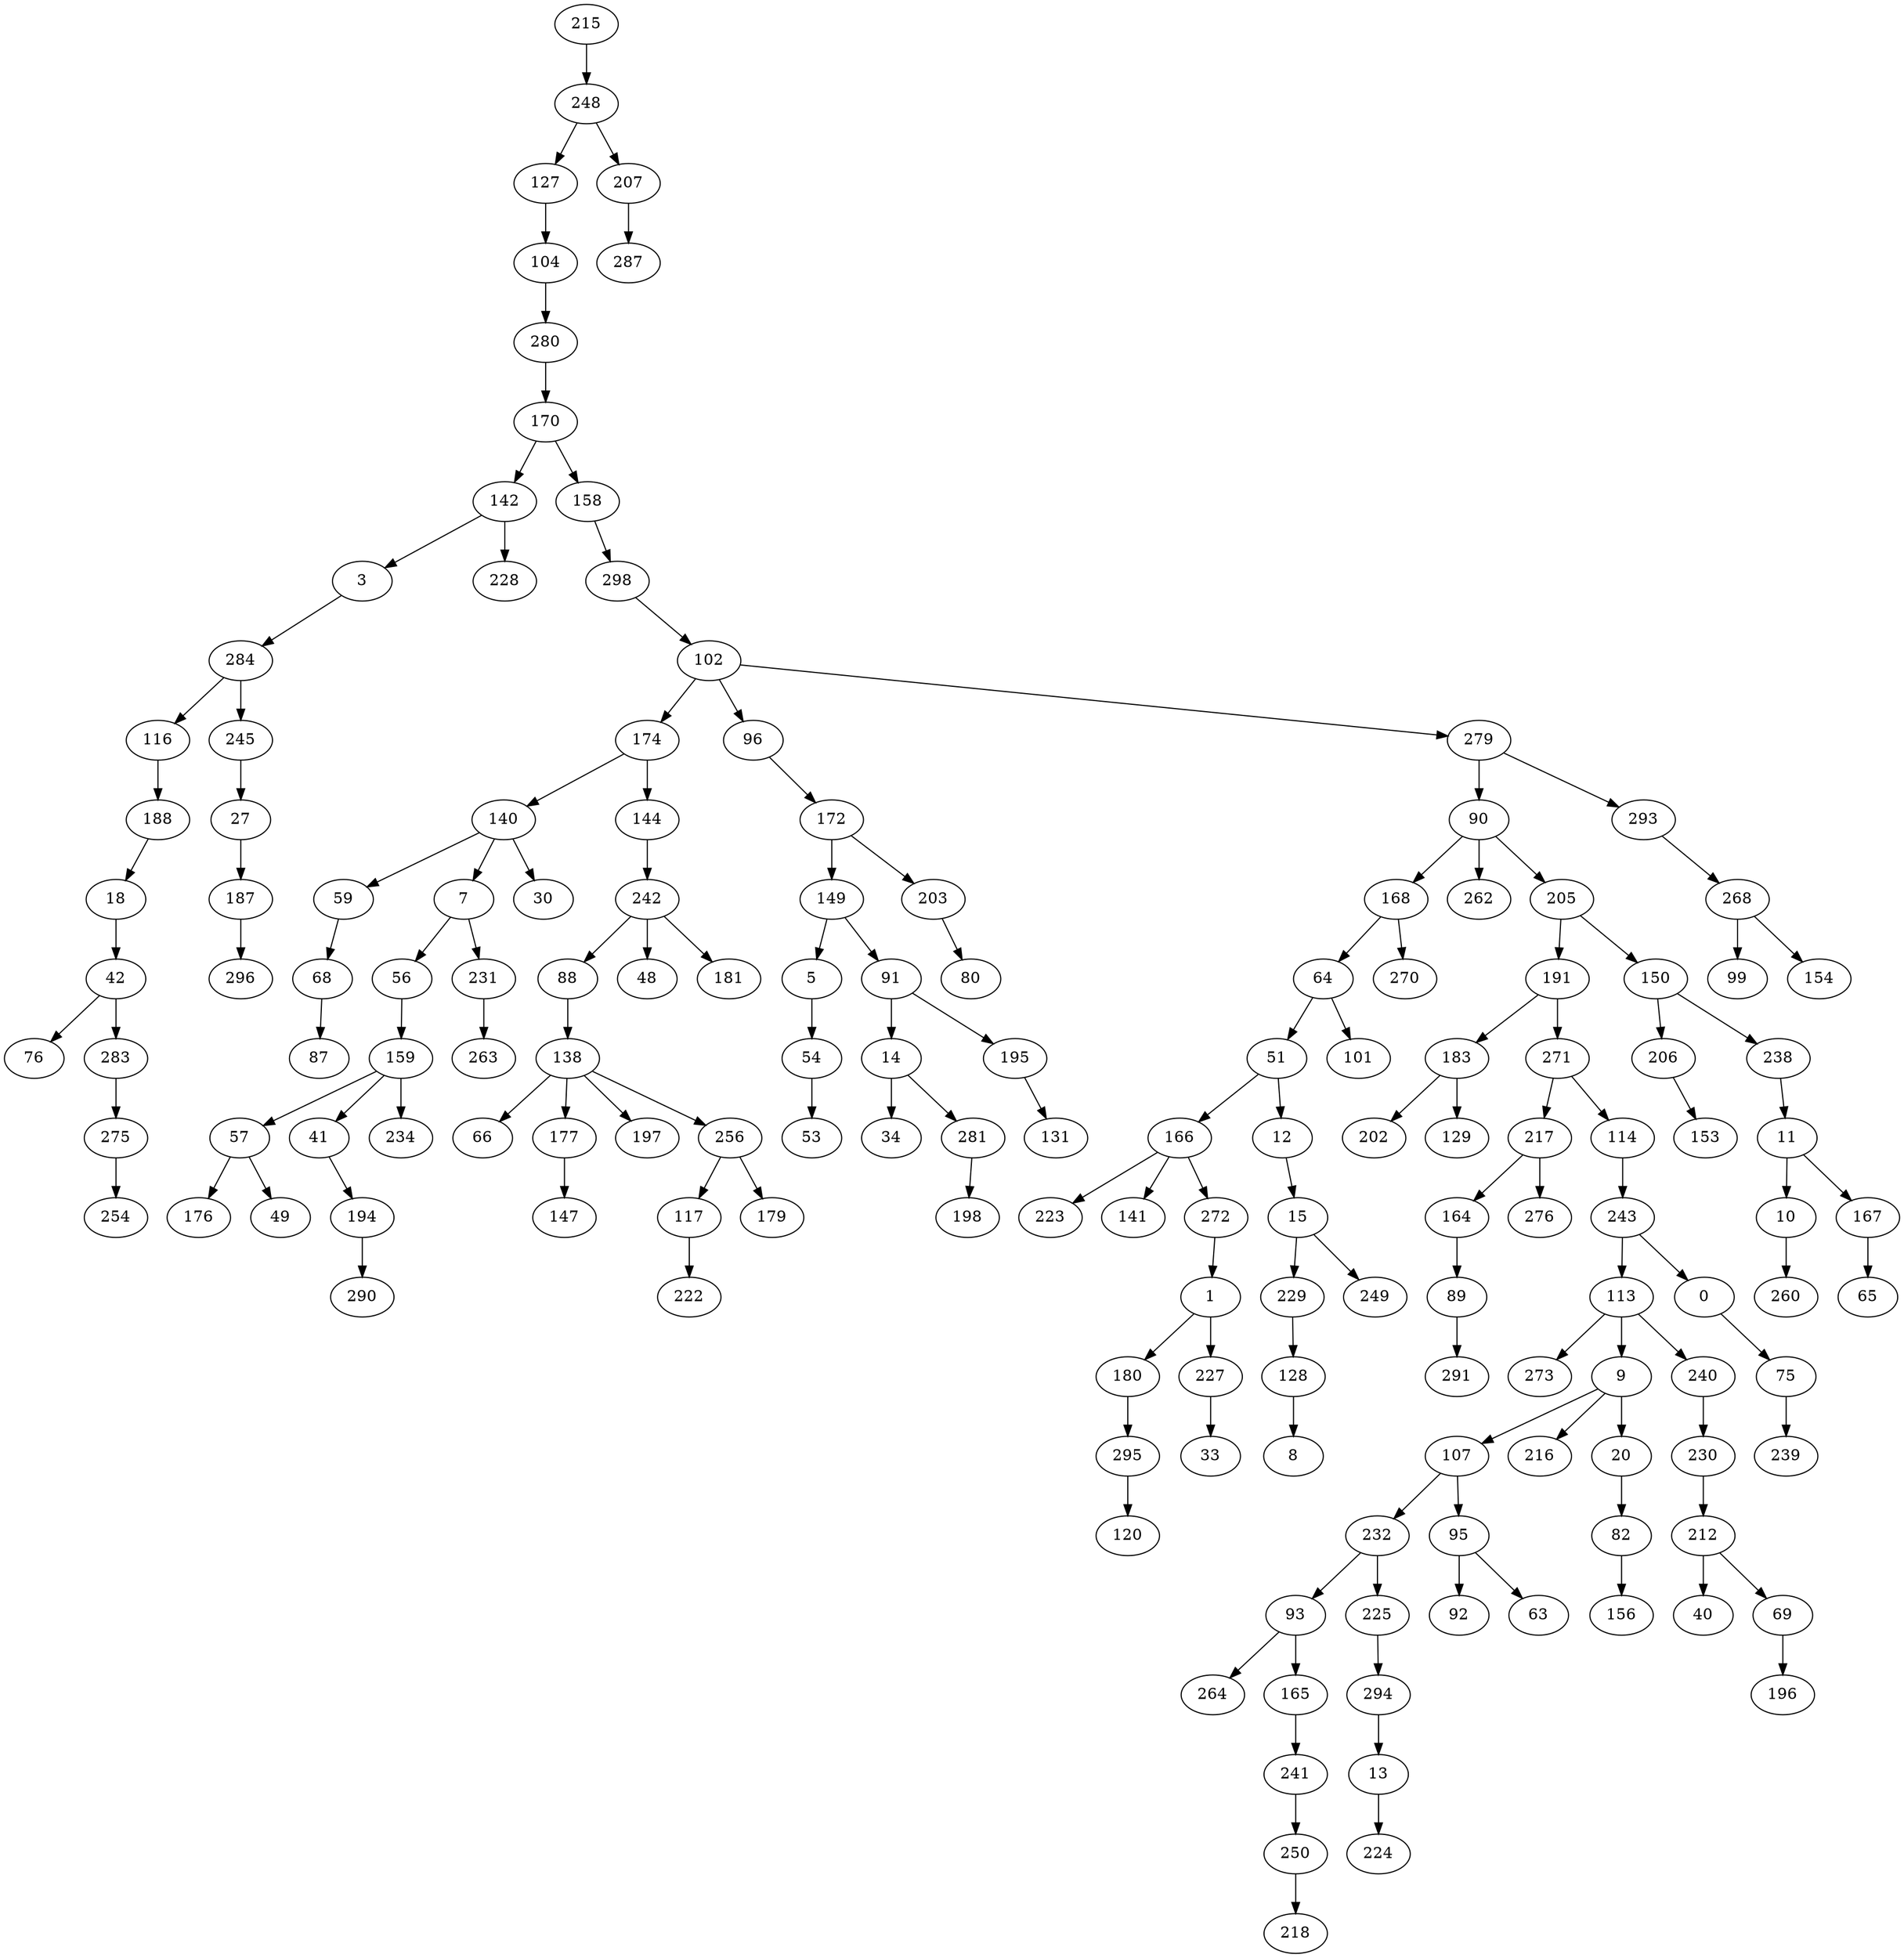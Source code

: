 digraph arbol {215 -> 248[Label=2];
248 -> 127[Label=5];
68 -> 87[Label=7];
59 -> 68[Label=1];
207 -> 287[Label=9];
140 -> 7[Label=7];
14 -> 34[Label=10];
90 -> 168[Label=7];
113 -> 273[Label=10];
168 -> 64[Label=2];
14 -> 281[Label=5];
174 -> 140[Label=3];
90 -> 262[Label=1];
54 -> 53[Label=7];
5 -> 54[Label=1];
91 -> 14[Label=1];
91 -> 195[Label=5];
183 -> 202[Label=2];
144 -> 242[Label=2];
96 -> 172[Label=10];
42 -> 76[Label=10];
149 -> 5[Label=3];
27 -> 187[Label=3];
149 -> 91[Label=7];
172 -> 149[Label=9];
93 -> 264[Label=8];
172 -> 203[Label=5];
174 -> 144[Label=9];
165 -> 241[Label=5];
93 -> 165[Label=5];
187 -> 296[Label=3];
10 -> 260[Label=5];
11 -> 10[Label=8];
167 -> 65[Label=2];
11 -> 167[Label=1];
191 -> 271[Label=5];
195 -> 131[Label=6];
203 -> 80[Label=8];
217 -> 164[Label=6];
117 -> 222[Label=8];
138 -> 66[Label=8];
140 -> 59[Label=10];
150 -> 206[Label=2];
138 -> 177[Label=9];
150 -> 238[Label=8];
177 -> 147[Label=7];
180 -> 295[Label=9];
205 -> 150[Label=9];
206 -> 153[Label=4];
217 -> 276[Label=1];
88 -> 138[Label=9];
138 -> 197[Label=3];
138 -> 256[Label=7];
166 -> 223[Label=10];
232 -> 93[Label=9];
238 -> 11[Label=7];
241 -> 250[Label=4];
242 -> 48[Label=7];
42 -> 283[Label=1];
18 -> 42[Label=5];
188 -> 18[Label=5];
116 -> 188[Label=5];
242 -> 88[Label=5];
3 -> 284[Label=8];
142 -> 228[Label=6];
142 -> 3[Label=1];
170 -> 142[Label=9];
166 -> 141[Label=9];
57 -> 176[Label=7];
57 -> 49[Label=5];
159 -> 57[Label=9];
140 -> 30[Label=9];
95 -> 92[Label=7];
95 -> 63[Label=2];
107 -> 95[Label=9];
9 -> 216[Label=9];
82 -> 156[Label=2];
20 -> 82[Label=7];
9 -> 20[Label=9];
13 -> 224[Label=8];
242 -> 181[Label=3];
225 -> 294[Label=2];
232 -> 225[Label=7];
107 -> 232[Label=7];
9 -> 107[Label=4];
113 -> 9[Label=9];
212 -> 40[Label=8];
69 -> 196[Label=8];
212 -> 69[Label=4];
230 -> 212[Label=6];
240 -> 230[Label=7];
183 -> 129[Label=7];
113 -> 240[Label=6];
75 -> 239[Label=1];
0 -> 75[Label=6];
243 -> 0[Label=5];
243 -> 113[Label=3];
114 -> 243[Label=7];
89 -> 291[Label=5];
164 -> 89[Label=5];
245 -> 27[Label=1];
248 -> 207[Label=1];
104 -> 280[Label=5];
102 -> 174[Label=2];
102 -> 96[Label=9];
15 -> 229[Label=9];
102 -> 279[Label=9];
90 -> 205[Label=9];
127 -> 104[Label=9];
128 -> 8[Label=1];
158 -> 298[Label=5];
159 -> 41[Label=5];
1 -> 227[Label=6];
159 -> 234[Label=5];
1 -> 180[Label=7];
170 -> 158[Label=3];
56 -> 159[Label=8];
15 -> 249[Label=4];
166 -> 272[Label=8];
191 -> 183[Label=5];
205 -> 191[Label=4];
227 -> 33[Label=6];
229 -> 128[Label=3];
231 -> 263[Label=4];
12 -> 15[Label=7];
51 -> 166[Label=5];
51 -> 12[Label=3];
64 -> 51[Label=1];
64 -> 101[Label=5];
168 -> 270[Label=3];
250 -> 218[Label=1];
256 -> 117[Label=5];
256 -> 179[Label=4];
268 -> 99[Label=3];
194 -> 290[Label=8];
41 -> 194[Label=9];
268 -> 154[Label=8];
271 -> 114[Label=4];
271 -> 217[Label=2];
272 -> 1[Label=2];
7 -> 56[Label=3];
7 -> 231[Label=1];
275 -> 254[Label=4];
279 -> 90[Label=1];
279 -> 293[Label=8];
280 -> 170[Label=10];
281 -> 198[Label=6];
283 -> 275[Label=1];
284 -> 116[Label=7];
284 -> 245[Label=9];
293 -> 268[Label=2];
294 -> 13[Label=7];
295 -> 120[Label=8];
298 -> 102[Label=5];
}